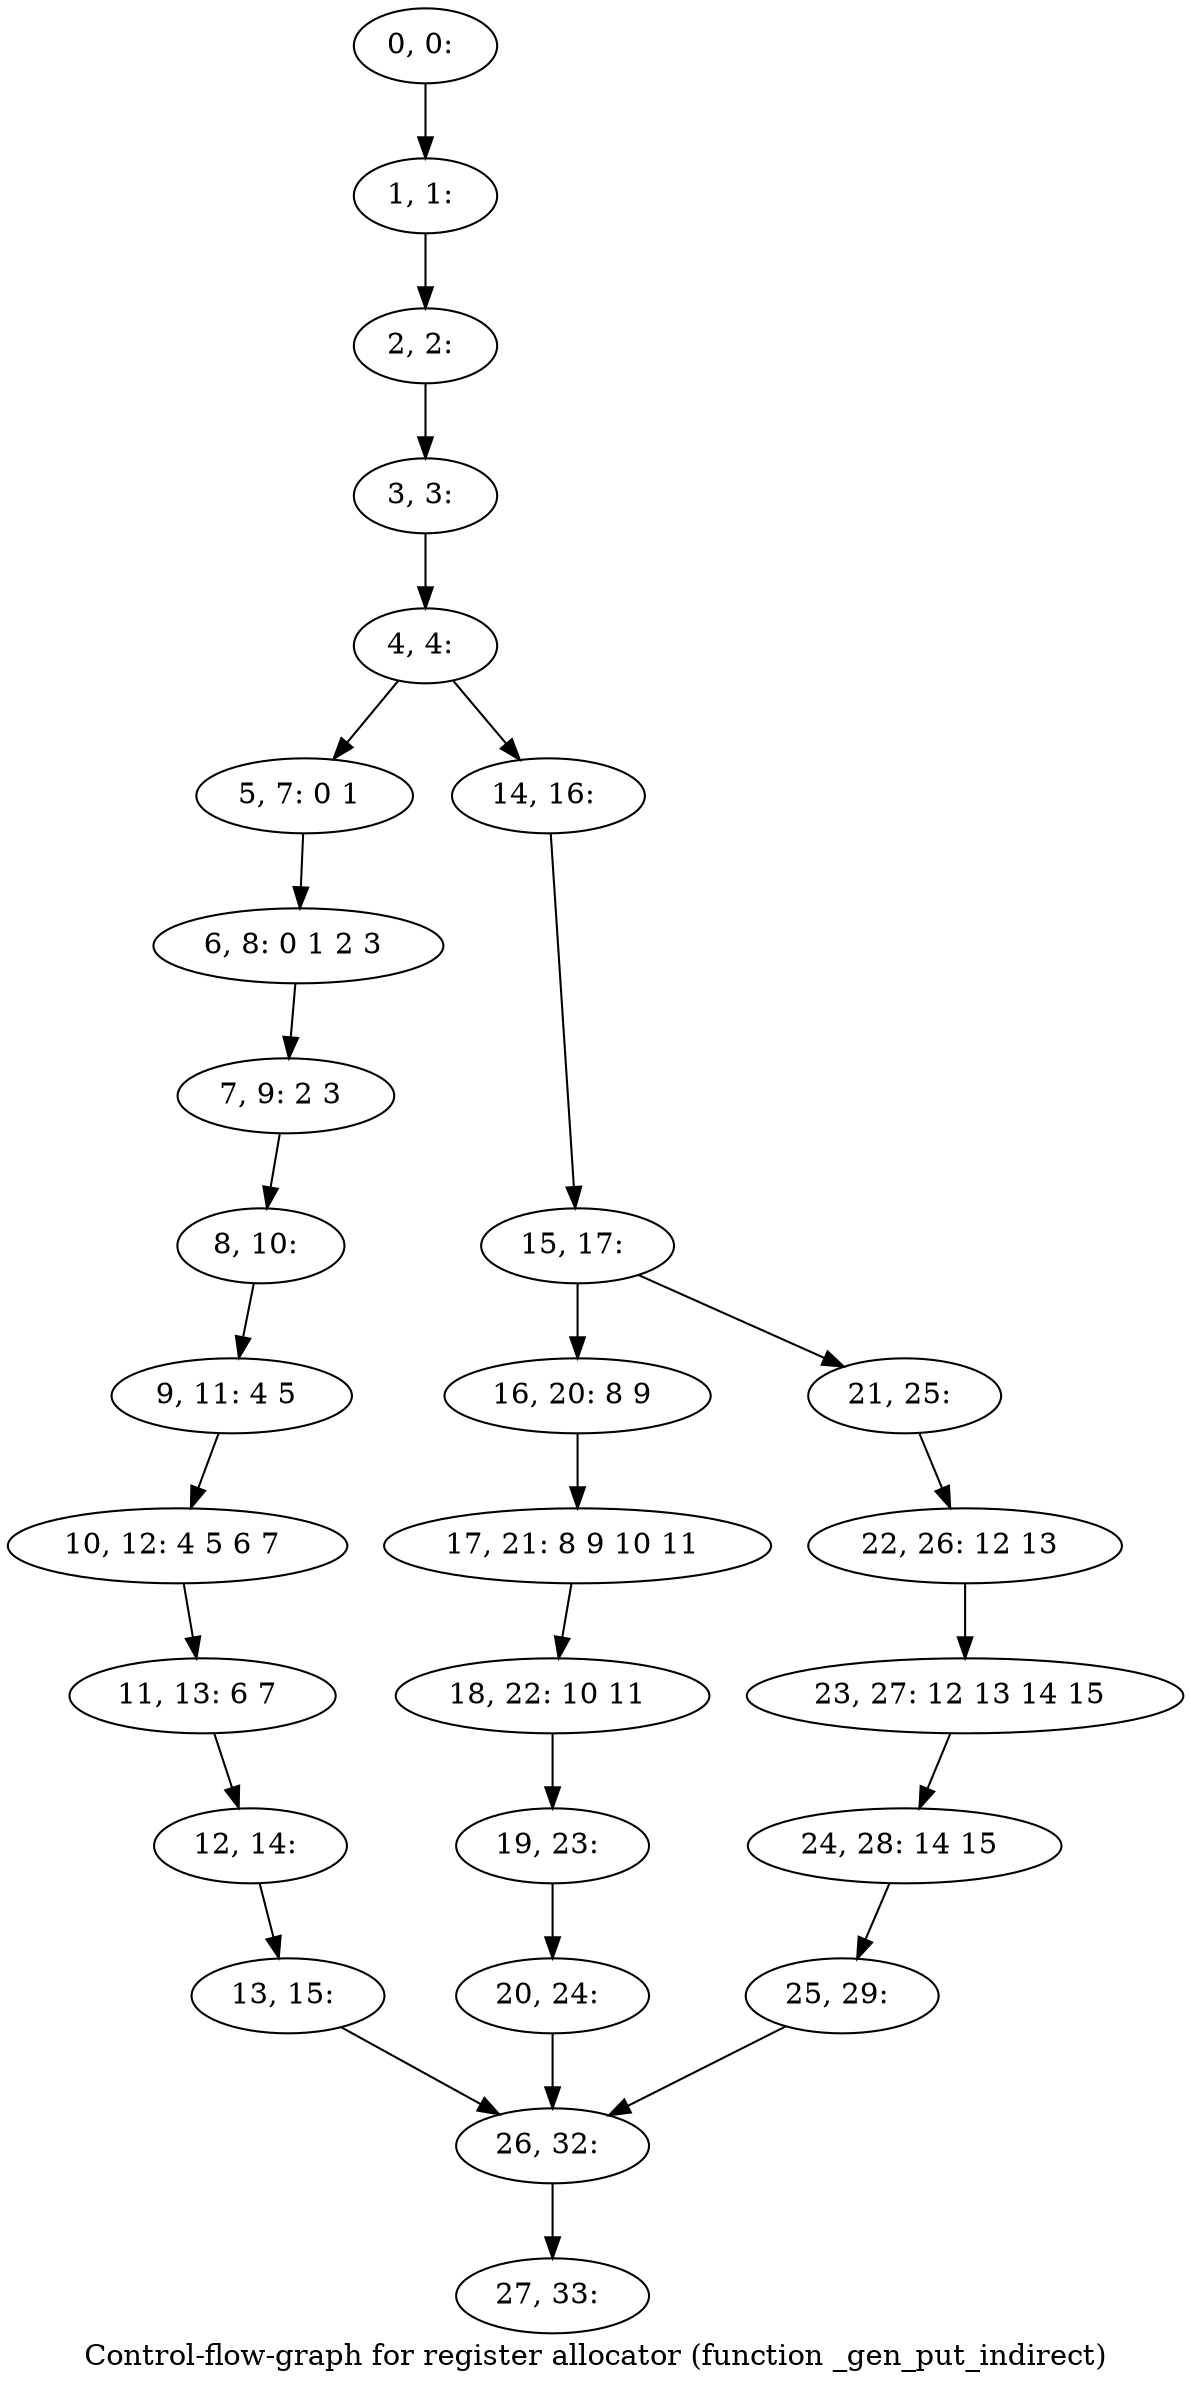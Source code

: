digraph G {
graph [label="Control-flow-graph for register allocator (function _gen_put_indirect)"]
0[label="0, 0: "];
1[label="1, 1: "];
2[label="2, 2: "];
3[label="3, 3: "];
4[label="4, 4: "];
5[label="5, 7: 0 1 "];
6[label="6, 8: 0 1 2 3 "];
7[label="7, 9: 2 3 "];
8[label="8, 10: "];
9[label="9, 11: 4 5 "];
10[label="10, 12: 4 5 6 7 "];
11[label="11, 13: 6 7 "];
12[label="12, 14: "];
13[label="13, 15: "];
14[label="14, 16: "];
15[label="15, 17: "];
16[label="16, 20: 8 9 "];
17[label="17, 21: 8 9 10 11 "];
18[label="18, 22: 10 11 "];
19[label="19, 23: "];
20[label="20, 24: "];
21[label="21, 25: "];
22[label="22, 26: 12 13 "];
23[label="23, 27: 12 13 14 15 "];
24[label="24, 28: 14 15 "];
25[label="25, 29: "];
26[label="26, 32: "];
27[label="27, 33: "];
0->1 ;
1->2 ;
2->3 ;
3->4 ;
4->5 ;
4->14 ;
5->6 ;
6->7 ;
7->8 ;
8->9 ;
9->10 ;
10->11 ;
11->12 ;
12->13 ;
13->26 ;
14->15 ;
15->16 ;
15->21 ;
16->17 ;
17->18 ;
18->19 ;
19->20 ;
20->26 ;
21->22 ;
22->23 ;
23->24 ;
24->25 ;
25->26 ;
26->27 ;
}

